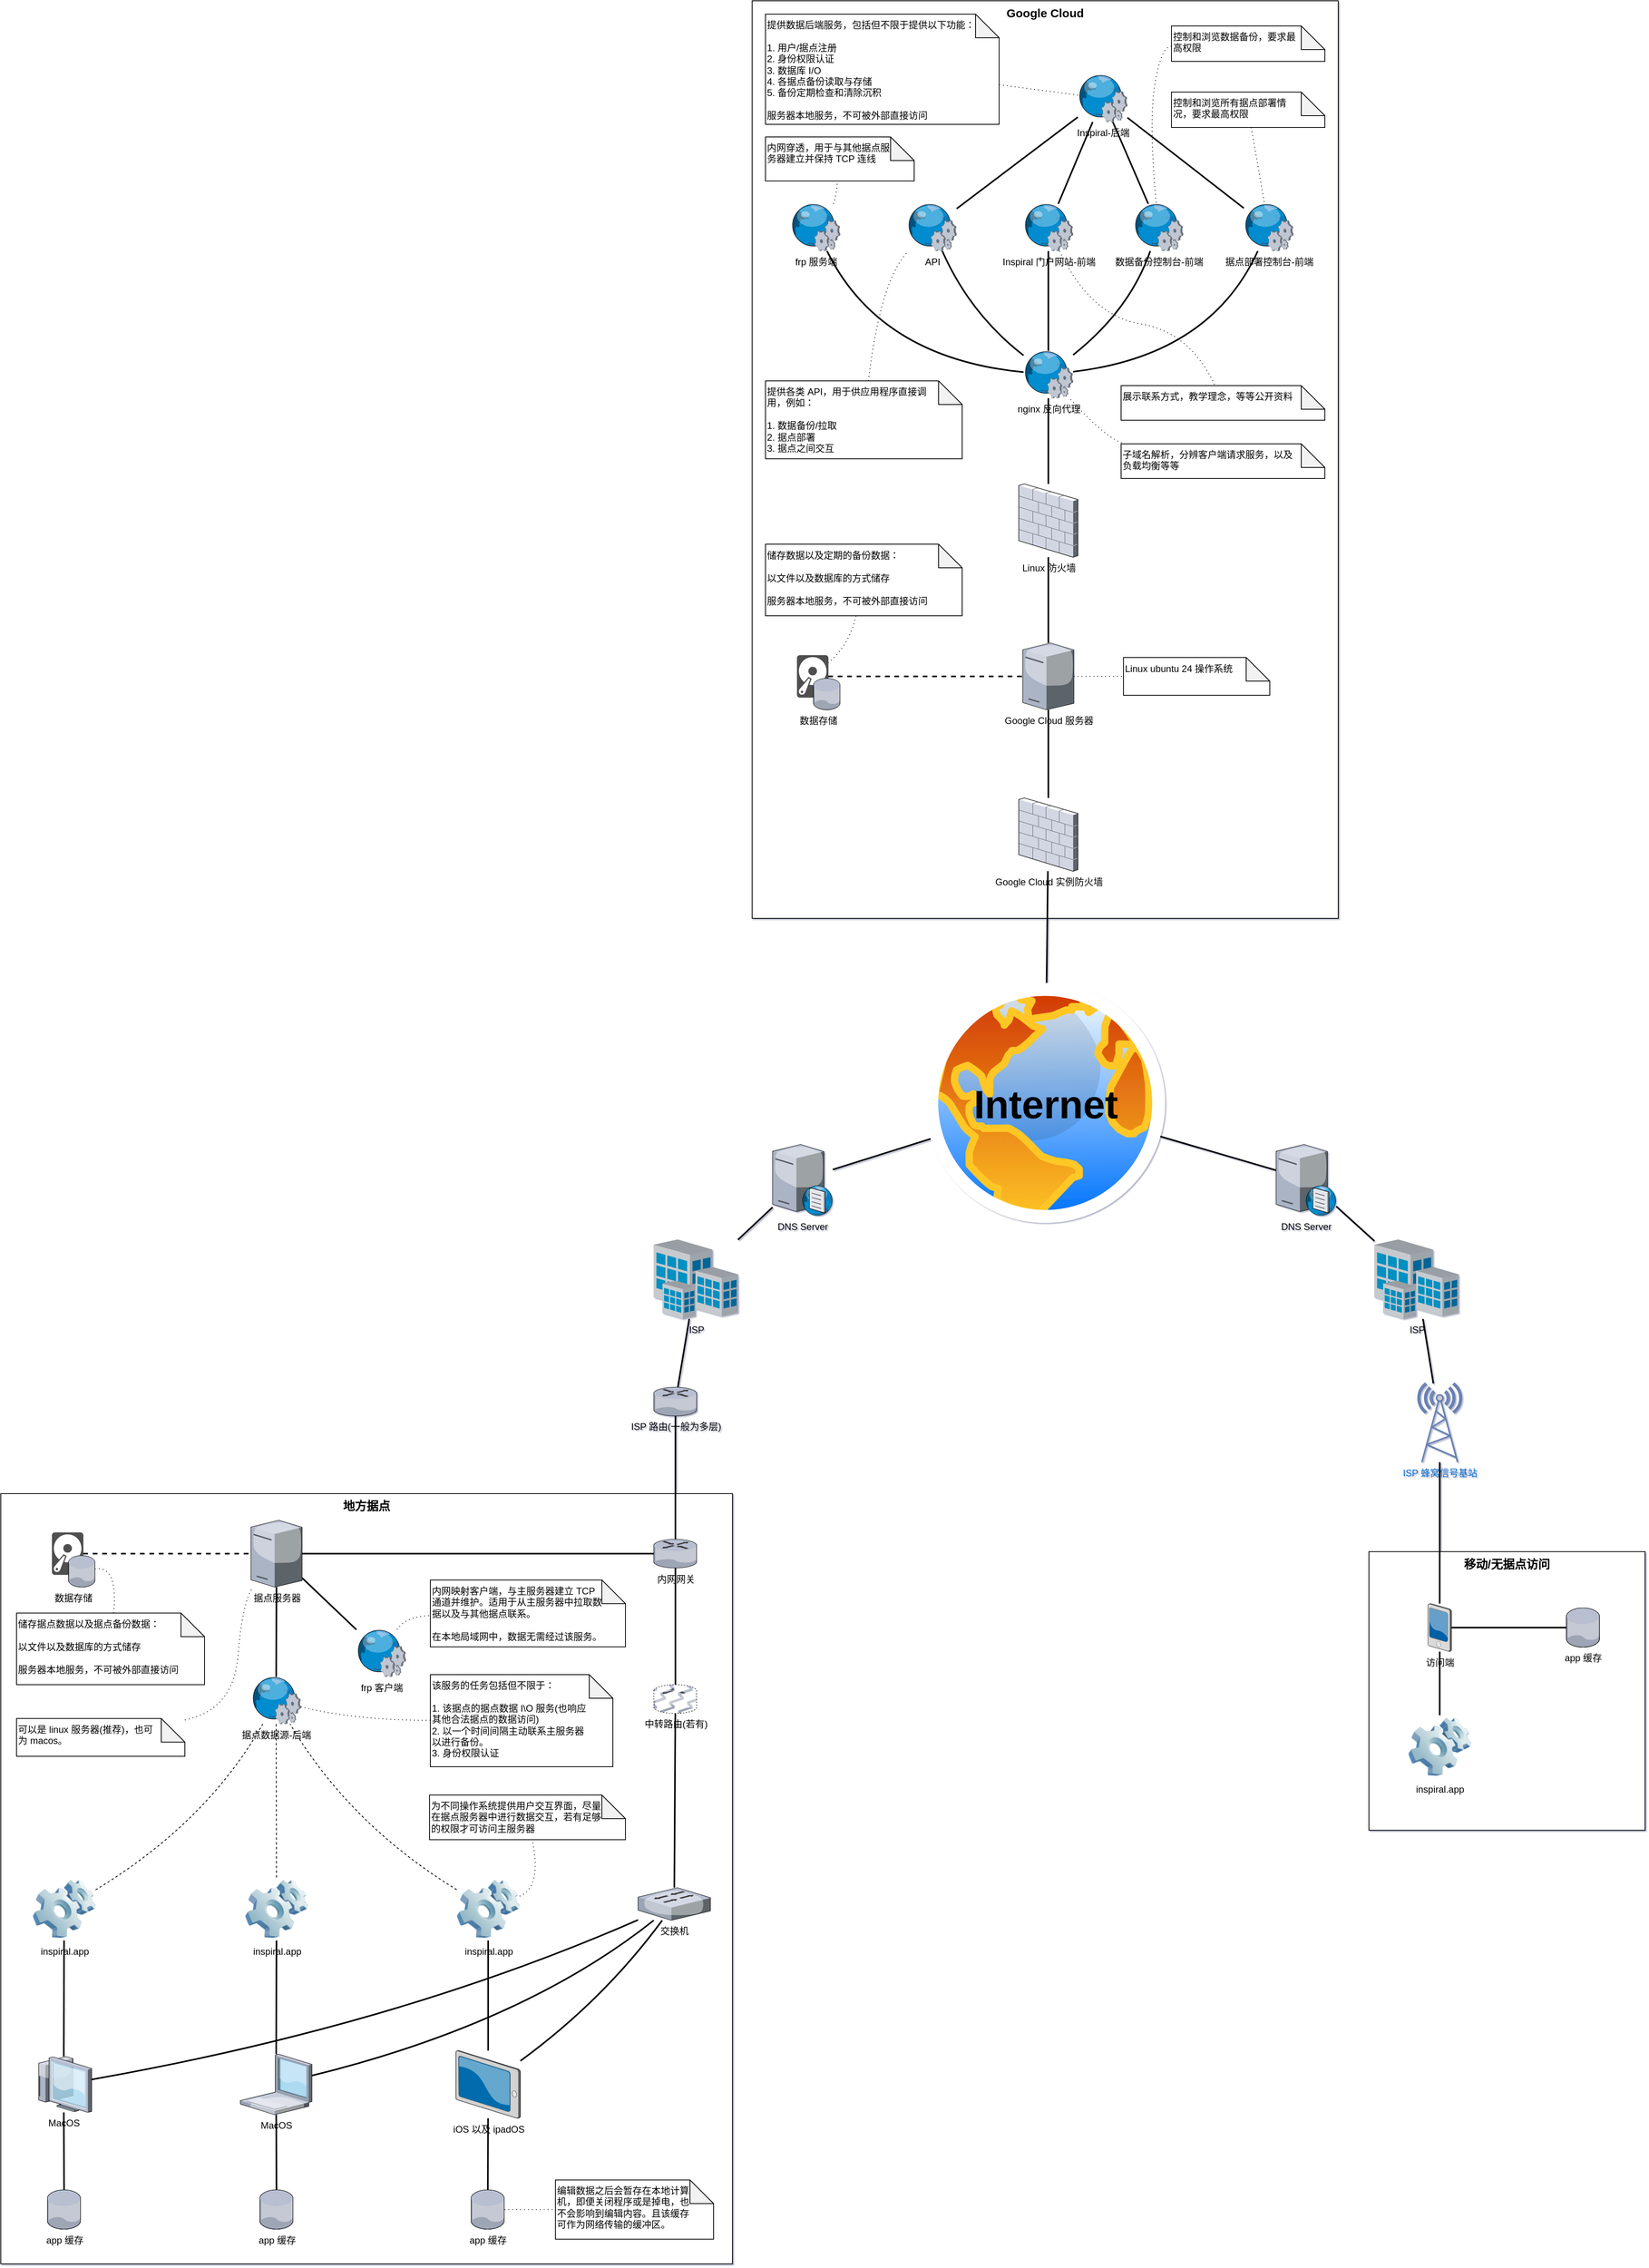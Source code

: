 <mxfile version="24.7.17" pages="2">
  <diagram name="1.网络部署" id="e3a06f82-3646-2815-327d-82caf3d4e204">
    <mxGraphModel dx="3625" dy="2571" grid="0" gridSize="10" guides="1" tooltips="1" connect="1" arrows="1" fold="1" page="0" pageScale="1.5" pageWidth="1169" pageHeight="826" background="none" math="0" shadow="1">
      <root>
        <mxCell id="0" style=";html=1;" />
        <mxCell id="1" style=";html=1;" parent="0" />
        <mxCell id="YANG9gdDP-eUS4gMNl3v-83" value="ISP 蜂窝信号基站" style="fontColor=#0066CC;verticalAlign=top;verticalLabelPosition=bottom;labelPosition=center;align=center;html=1;outlineConnect=0;fillColor=#CCCCCC;strokeColor=#6881B3;gradientColor=none;gradientDirection=north;strokeWidth=2;shape=mxgraph.networks.radio_tower;shadow=0;labelBackgroundColor=none;" parent="1" vertex="1">
          <mxGeometry x="1395.5" y="1123" width="55" height="100" as="geometry" />
        </mxCell>
        <mxCell id="YANG9gdDP-eUS4gMNl3v-88" value="ISP" style="verticalLabelPosition=bottom;sketch=0;aspect=fixed;html=1;verticalAlign=top;strokeColor=none;align=center;outlineConnect=0;shape=mxgraph.citrix.site;shadow=0;labelBackgroundColor=none;" parent="1" vertex="1">
          <mxGeometry x="1340" y="940" width="107" height="101" as="geometry" />
        </mxCell>
        <mxCell id="YANG9gdDP-eUS4gMNl3v-89" value="ISP" style="verticalLabelPosition=bottom;sketch=0;aspect=fixed;html=1;verticalAlign=top;strokeColor=none;align=center;outlineConnect=0;shape=mxgraph.citrix.site;shadow=0;labelBackgroundColor=none;" parent="1" vertex="1">
          <mxGeometry x="424" y="940" width="107" height="101" as="geometry" />
        </mxCell>
        <mxCell id="YANG9gdDP-eUS4gMNl3v-98" value="Internet" style="image;aspect=fixed;perimeter=ellipsePerimeter;html=1;align=center;shadow=0;dashed=0;spacingTop=3;image=img/lib/active_directory/internet_globe.svg;labelPosition=center;verticalLabelPosition=middle;verticalAlign=middle;fontSize=50;fontStyle=1;labelBackgroundColor=none;" parent="1" vertex="1">
          <mxGeometry x="769" y="614" width="305" height="305" as="geometry" />
        </mxCell>
        <mxCell id="YANG9gdDP-eUS4gMNl3v-100" value="ISP 路由(一般为多层)" style="verticalLabelPosition=bottom;sketch=0;aspect=fixed;html=1;verticalAlign=top;strokeColor=none;align=center;outlineConnect=0;shape=mxgraph.citrix.router;shadow=0;labelBackgroundColor=none;" parent="1" vertex="1">
          <mxGeometry x="424" y="1127.75" width="55" height="36.5" as="geometry" />
        </mxCell>
        <mxCell id="YANG9gdDP-eUS4gMNl3v-101" value="" style="endArrow=none;html=1;rounded=0;fontSize=12;startSize=8;endSize=8;curved=1;strokeWidth=2;strokeColor=default;movable=1;resizable=1;rotatable=1;deletable=1;editable=1;locked=0;connectable=1;shadow=0;labelBackgroundColor=none;" parent="1" source="YANG9gdDP-eUS4gMNl3v-89" target="YANG9gdDP-eUS4gMNl3v-100" edge="1">
          <mxGeometry width="50" height="50" relative="1" as="geometry">
            <mxPoint x="472" y="1715" as="sourcePoint" />
            <mxPoint x="472" y="1567" as="targetPoint" />
          </mxGeometry>
        </mxCell>
        <mxCell id="YANG9gdDP-eUS4gMNl3v-118" value="" style="endArrow=none;html=1;rounded=0;fontSize=12;startSize=8;endSize=8;curved=1;strokeWidth=2;strokeColor=default;movable=1;resizable=1;rotatable=1;deletable=1;editable=1;locked=0;connectable=1;shadow=0;labelBackgroundColor=none;" parent="1" source="YANG9gdDP-eUS4gMNl3v-88" target="YANG9gdDP-eUS4gMNl3v-83" edge="1">
          <mxGeometry width="50" height="50" relative="1" as="geometry">
            <mxPoint x="840" y="1220" as="sourcePoint" />
            <mxPoint x="756" y="1327" as="targetPoint" />
          </mxGeometry>
        </mxCell>
        <mxCell id="YANG9gdDP-eUS4gMNl3v-122" value="" style="group" parent="1" vertex="1" connectable="0">
          <mxGeometry x="1333" y="1336.75" width="351" height="354" as="geometry" />
        </mxCell>
        <mxCell id="YANG9gdDP-eUS4gMNl3v-82" value="移动/无据点访问" style="rounded=0;whiteSpace=wrap;html=1;movable=1;resizable=1;rotatable=1;deletable=1;editable=1;locked=0;connectable=1;fontStyle=1;verticalAlign=top;fontSize=15;" parent="YANG9gdDP-eUS4gMNl3v-122" vertex="1">
          <mxGeometry width="351" height="354" as="geometry" />
        </mxCell>
        <mxCell id="YANG9gdDP-eUS4gMNl3v-86" value="访问端" style="verticalLabelPosition=bottom;sketch=0;aspect=fixed;html=1;verticalAlign=top;strokeColor=none;align=center;outlineConnect=0;shape=mxgraph.citrix.pda;movable=1;resizable=1;rotatable=1;deletable=1;editable=1;locked=0;connectable=1;" parent="YANG9gdDP-eUS4gMNl3v-122" vertex="1">
          <mxGeometry x="75" y="66" width="30" height="61" as="geometry" />
        </mxCell>
        <mxCell id="YANG9gdDP-eUS4gMNl3v-90" value="inspiral.app" style="image;html=1;image=img/lib/clip_art/computers/Software_128x128.png;movable=1;resizable=1;rotatable=1;deletable=1;editable=1;locked=0;connectable=1;" parent="YANG9gdDP-eUS4gMNl3v-122" vertex="1">
          <mxGeometry x="50" y="208" width="80" height="80" as="geometry" />
        </mxCell>
        <mxCell id="YANG9gdDP-eUS4gMNl3v-112" value="app 缓存" style="verticalLabelPosition=bottom;sketch=0;aspect=fixed;html=1;verticalAlign=top;strokeColor=none;align=center;outlineConnect=0;shape=mxgraph.citrix.database;" parent="YANG9gdDP-eUS4gMNl3v-122" vertex="1">
          <mxGeometry x="251" y="71.5" width="42.5" height="50" as="geometry" />
        </mxCell>
        <mxCell id="YANG9gdDP-eUS4gMNl3v-120" value="" style="endArrow=none;html=1;rounded=0;fontSize=12;startSize=8;endSize=8;curved=1;strokeWidth=2;strokeColor=default;movable=1;resizable=1;rotatable=1;deletable=1;editable=1;locked=0;connectable=1;" parent="YANG9gdDP-eUS4gMNl3v-122" source="YANG9gdDP-eUS4gMNl3v-86" target="YANG9gdDP-eUS4gMNl3v-112" edge="1">
          <mxGeometry width="50" height="50" relative="1" as="geometry">
            <mxPoint x="71" y="-212" as="sourcePoint" />
            <mxPoint x="97" y="76" as="targetPoint" />
          </mxGeometry>
        </mxCell>
        <mxCell id="YANG9gdDP-eUS4gMNl3v-121" value="" style="endArrow=none;html=1;rounded=0;fontSize=12;startSize=8;endSize=8;curved=1;strokeWidth=2;strokeColor=default;movable=1;resizable=1;rotatable=1;deletable=1;editable=1;locked=0;connectable=1;" parent="YANG9gdDP-eUS4gMNl3v-122" source="YANG9gdDP-eUS4gMNl3v-90" target="YANG9gdDP-eUS4gMNl3v-86" edge="1">
          <mxGeometry width="50" height="50" relative="1" as="geometry">
            <mxPoint x="81" y="-202" as="sourcePoint" />
            <mxPoint x="107" y="86" as="targetPoint" />
          </mxGeometry>
        </mxCell>
        <mxCell id="YANG9gdDP-eUS4gMNl3v-119" value="" style="endArrow=none;html=1;rounded=0;fontSize=12;startSize=8;endSize=8;curved=1;strokeWidth=2;strokeColor=default;movable=1;resizable=1;rotatable=1;deletable=1;editable=1;locked=0;connectable=1;" parent="1" source="YANG9gdDP-eUS4gMNl3v-83" target="YANG9gdDP-eUS4gMNl3v-86" edge="1">
          <mxGeometry width="50" height="50" relative="1" as="geometry">
            <mxPoint x="850" y="1040.75" as="sourcePoint" />
            <mxPoint x="766" y="1147.75" as="targetPoint" />
          </mxGeometry>
        </mxCell>
        <mxCell id="YANG9gdDP-eUS4gMNl3v-163" value="DNS Server" style="verticalLabelPosition=bottom;sketch=0;aspect=fixed;html=1;verticalAlign=top;strokeColor=none;align=center;outlineConnect=0;shape=mxgraph.citrix.dns_server;shadow=0;labelBackgroundColor=none;" parent="1" vertex="1">
          <mxGeometry x="575" y="817" width="76.5" height="92.5" as="geometry" />
        </mxCell>
        <mxCell id="YANG9gdDP-eUS4gMNl3v-164" value="DNS Server" style="verticalLabelPosition=bottom;sketch=0;aspect=fixed;html=1;verticalAlign=top;strokeColor=none;align=center;outlineConnect=0;shape=mxgraph.citrix.dns_server;shadow=0;labelBackgroundColor=none;" parent="1" vertex="1">
          <mxGeometry x="1215" y="817" width="76.5" height="92.5" as="geometry" />
        </mxCell>
        <mxCell id="YANG9gdDP-eUS4gMNl3v-165" value="" style="endArrow=none;html=1;rounded=0;fontSize=12;startSize=8;endSize=8;curved=1;strokeWidth=2;strokeColor=default;movable=1;resizable=1;rotatable=1;deletable=1;editable=1;locked=0;connectable=1;shadow=0;labelBackgroundColor=none;" parent="1" source="YANG9gdDP-eUS4gMNl3v-163" target="YANG9gdDP-eUS4gMNl3v-89" edge="1">
          <mxGeometry width="50" height="50" relative="1" as="geometry">
            <mxPoint x="935" y="424" as="sourcePoint" />
            <mxPoint x="933" y="624" as="targetPoint" />
          </mxGeometry>
        </mxCell>
        <mxCell id="YANG9gdDP-eUS4gMNl3v-166" value="" style="endArrow=none;html=1;rounded=0;fontSize=12;startSize=8;endSize=8;curved=1;strokeWidth=2;strokeColor=default;movable=1;resizable=1;rotatable=1;deletable=1;editable=1;locked=0;connectable=1;shadow=0;labelBackgroundColor=none;" parent="1" source="YANG9gdDP-eUS4gMNl3v-163" target="YANG9gdDP-eUS4gMNl3v-98" edge="1">
          <mxGeometry width="50" height="50" relative="1" as="geometry">
            <mxPoint x="945" y="393.52" as="sourcePoint" />
            <mxPoint x="837" y="1053" as="targetPoint" />
          </mxGeometry>
        </mxCell>
        <mxCell id="YANG9gdDP-eUS4gMNl3v-167" value="" style="endArrow=none;html=1;rounded=0;fontSize=12;startSize=8;endSize=8;curved=1;strokeWidth=2;strokeColor=default;movable=1;resizable=1;rotatable=1;deletable=1;editable=1;locked=0;connectable=1;shadow=0;labelBackgroundColor=none;" parent="1" source="YANG9gdDP-eUS4gMNl3v-164" target="YANG9gdDP-eUS4gMNl3v-98" edge="1">
          <mxGeometry width="50" height="50" relative="1" as="geometry">
            <mxPoint x="955" y="444" as="sourcePoint" />
            <mxPoint x="1381" y="622" as="targetPoint" />
          </mxGeometry>
        </mxCell>
        <mxCell id="YANG9gdDP-eUS4gMNl3v-168" value="" style="endArrow=none;html=1;rounded=0;fontSize=12;startSize=8;endSize=8;curved=1;strokeWidth=2;strokeColor=default;movable=1;resizable=1;rotatable=1;deletable=1;editable=1;locked=0;connectable=1;shadow=0;labelBackgroundColor=none;" parent="1" source="YANG9gdDP-eUS4gMNl3v-88" target="YANG9gdDP-eUS4gMNl3v-164" edge="1">
          <mxGeometry width="50" height="50" relative="1" as="geometry">
            <mxPoint x="965" y="454" as="sourcePoint" />
            <mxPoint x="963" y="654" as="targetPoint" />
          </mxGeometry>
        </mxCell>
        <mxCell id="61dCLSOT5xrbN6Hh02VS-31" value="地方据点" style="rounded=0;whiteSpace=wrap;html=1;movable=1;resizable=1;rotatable=1;deletable=1;editable=1;locked=0;connectable=1;fontStyle=1;verticalAlign=top;fontSize=15;" parent="1" vertex="1">
          <mxGeometry x="-406" y="1263" width="930" height="978.75" as="geometry" />
        </mxCell>
        <mxCell id="61dCLSOT5xrbN6Hh02VS-33" value="内网网关" style="verticalLabelPosition=bottom;sketch=0;aspect=fixed;html=1;verticalAlign=top;strokeColor=none;align=center;outlineConnect=0;shape=mxgraph.citrix.router;movable=1;resizable=1;rotatable=1;deletable=1;editable=1;locked=0;connectable=1;" parent="1" vertex="1">
          <mxGeometry x="424" y="1321" width="55" height="36.5" as="geometry" />
        </mxCell>
        <mxCell id="61dCLSOT5xrbN6Hh02VS-34" value="frp 客户端" style="verticalLabelPosition=bottom;sketch=0;aspect=fixed;html=1;verticalAlign=top;strokeColor=none;align=center;outlineConnect=0;shape=mxgraph.citrix.web_service;movable=1;resizable=1;rotatable=1;deletable=1;editable=1;locked=0;connectable=1;" parent="1" vertex="1">
          <mxGeometry x="46" y="1435.75" width="63" height="60" as="geometry" />
        </mxCell>
        <mxCell id="61dCLSOT5xrbN6Hh02VS-43" value="MacOS" style="verticalLabelPosition=bottom;sketch=0;aspect=fixed;html=1;verticalAlign=top;strokeColor=none;align=center;outlineConnect=0;shape=mxgraph.citrix.thin_client;movable=1;resizable=1;rotatable=1;deletable=1;editable=1;locked=0;connectable=1;" parent="1" vertex="1">
          <mxGeometry x="-361.5" y="1978.25" width="71" height="71" as="geometry" />
        </mxCell>
        <mxCell id="61dCLSOT5xrbN6Hh02VS-44" value="MacOS" style="verticalLabelPosition=bottom;sketch=0;aspect=fixed;html=1;verticalAlign=top;strokeColor=none;align=center;outlineConnect=0;shape=mxgraph.citrix.laptop_1;movable=1;resizable=1;rotatable=1;deletable=1;editable=1;locked=0;connectable=1;" parent="1" vertex="1">
          <mxGeometry x="-101.5" y="1975.25" width="91" height="77" as="geometry" />
        </mxCell>
        <mxCell id="61dCLSOT5xrbN6Hh02VS-50" value="据点数据源-后端" style="verticalLabelPosition=bottom;sketch=0;aspect=fixed;html=1;verticalAlign=top;strokeColor=none;align=center;outlineConnect=0;shape=mxgraph.citrix.web_service;movable=1;resizable=1;rotatable=1;deletable=1;editable=1;locked=0;connectable=1;" parent="1" vertex="1">
          <mxGeometry x="-87.5" y="1495.75" width="63" height="60" as="geometry" />
        </mxCell>
        <mxCell id="61dCLSOT5xrbN6Hh02VS-56" value="inspiral.app" style="image;html=1;image=img/lib/clip_art/computers/Software_128x128.png;movable=1;resizable=1;rotatable=1;deletable=1;editable=1;locked=0;connectable=1;" parent="1" vertex="1">
          <mxGeometry x="-365.5" y="1750.75" width="80" height="80" as="geometry" />
        </mxCell>
        <mxCell id="61dCLSOT5xrbN6Hh02VS-59" value="inspiral.app" style="image;html=1;image=img/lib/clip_art/computers/Software_128x128.png;movable=1;resizable=1;rotatable=1;deletable=1;editable=1;locked=0;connectable=1;" parent="1" vertex="1">
          <mxGeometry x="-95.5" y="1750.75" width="80" height="80" as="geometry" />
        </mxCell>
        <mxCell id="61dCLSOT5xrbN6Hh02VS-60" value="inspiral.app" style="image;html=1;image=img/lib/clip_art/computers/Software_128x128.png;movable=1;resizable=1;rotatable=1;deletable=1;editable=1;locked=0;connectable=1;" parent="1" vertex="1">
          <mxGeometry x="173.5" y="1750.75" width="80" height="80" as="geometry" />
        </mxCell>
        <mxCell id="61dCLSOT5xrbN6Hh02VS-62" value="" style="endArrow=none;html=1;rounded=0;fontSize=12;startSize=8;endSize=8;curved=1;strokeWidth=2;strokeColor=default;movable=1;resizable=1;rotatable=1;deletable=1;editable=1;locked=0;connectable=1;" parent="1" source="61dCLSOT5xrbN6Hh02VS-32" target="61dCLSOT5xrbN6Hh02VS-33" edge="1">
          <mxGeometry width="50" height="50" relative="1" as="geometry">
            <mxPoint x="-46" y="1685.75" as="sourcePoint" />
            <mxPoint x="184" y="1455.75" as="targetPoint" />
          </mxGeometry>
        </mxCell>
        <mxCell id="61dCLSOT5xrbN6Hh02VS-64" value="" style="endArrow=none;html=1;rounded=0;fontSize=12;startSize=8;endSize=8;curved=1;strokeWidth=2;strokeColor=default;movable=1;resizable=1;rotatable=1;deletable=1;editable=1;locked=0;connectable=1;" parent="1" source="61dCLSOT5xrbN6Hh02VS-34" target="61dCLSOT5xrbN6Hh02VS-32" edge="1">
          <mxGeometry width="50" height="50" relative="1" as="geometry">
            <mxPoint x="-146" y="1685.75" as="sourcePoint" />
            <mxPoint x="-96" y="1635.75" as="targetPoint" />
          </mxGeometry>
        </mxCell>
        <mxCell id="61dCLSOT5xrbN6Hh02VS-65" value="" style="endArrow=none;html=1;rounded=0;fontSize=12;startSize=8;endSize=8;curved=1;strokeWidth=2;strokeColor=default;movable=1;resizable=1;rotatable=1;deletable=1;editable=1;locked=0;connectable=1;" parent="1" source="61dCLSOT5xrbN6Hh02VS-50" target="61dCLSOT5xrbN6Hh02VS-32" edge="1">
          <mxGeometry width="50" height="50" relative="1" as="geometry">
            <mxPoint x="-146" y="1685.75" as="sourcePoint" />
            <mxPoint x="-96" y="1635.75" as="targetPoint" />
          </mxGeometry>
        </mxCell>
        <mxCell id="61dCLSOT5xrbN6Hh02VS-66" value="" style="endArrow=none;html=1;rounded=0;fontSize=12;startSize=8;endSize=8;curved=1;strokeWidth=2;strokeColor=default;movable=1;resizable=1;rotatable=1;deletable=1;editable=1;locked=0;connectable=1;dashed=1;" parent="1" source="YANG9gdDP-eUS4gMNl3v-48" target="61dCLSOT5xrbN6Hh02VS-32" edge="1">
          <mxGeometry width="50" height="50" relative="1" as="geometry">
            <mxPoint x="-313" y="1339.714" as="sourcePoint" />
            <mxPoint x="-96" y="1635.75" as="targetPoint" />
          </mxGeometry>
        </mxCell>
        <mxCell id="61dCLSOT5xrbN6Hh02VS-32" value="据点服务器" style="verticalLabelPosition=bottom;sketch=0;aspect=fixed;html=1;verticalAlign=top;strokeColor=none;align=center;outlineConnect=0;shape=mxgraph.citrix.tower_server;movable=1;resizable=1;rotatable=1;deletable=1;editable=1;locked=0;connectable=1;" parent="1" vertex="1">
          <mxGeometry x="-88" y="1296.75" width="65" height="85" as="geometry" />
        </mxCell>
        <mxCell id="61dCLSOT5xrbN6Hh02VS-68" value="交换机" style="verticalLabelPosition=bottom;sketch=0;aspect=fixed;html=1;verticalAlign=top;strokeColor=none;align=center;outlineConnect=0;shape=mxgraph.citrix.switch;movable=1;resizable=1;rotatable=1;deletable=1;editable=1;locked=0;connectable=1;" parent="1" vertex="1">
          <mxGeometry x="404" y="1763.75" width="92" height="41.5" as="geometry" />
        </mxCell>
        <mxCell id="61dCLSOT5xrbN6Hh02VS-70" value="" style="endArrow=none;html=1;rounded=0;fontSize=12;startSize=8;endSize=8;curved=1;strokeWidth=2;strokeColor=default;movable=1;resizable=1;rotatable=1;deletable=1;editable=1;locked=0;connectable=1;" parent="1" source="61dCLSOT5xrbN6Hh02VS-44" target="61dCLSOT5xrbN6Hh02VS-68" edge="1">
          <mxGeometry width="50" height="50" relative="1" as="geometry">
            <mxPoint x="263" y="1868.75" as="sourcePoint" />
            <mxPoint x="436" y="1731.75" as="targetPoint" />
            <Array as="points">
              <mxPoint x="260" y="1935.75" />
            </Array>
          </mxGeometry>
        </mxCell>
        <mxCell id="61dCLSOT5xrbN6Hh02VS-71" value="" style="endArrow=none;html=1;rounded=0;fontSize=12;startSize=8;endSize=8;curved=1;strokeWidth=2;strokeColor=default;movable=1;resizable=1;rotatable=1;deletable=1;editable=1;locked=0;connectable=1;" parent="1" source="61dCLSOT5xrbN6Hh02VS-43" target="61dCLSOT5xrbN6Hh02VS-68" edge="1">
          <mxGeometry width="50" height="50" relative="1" as="geometry">
            <mxPoint x="273" y="1878.75" as="sourcePoint" />
            <mxPoint x="446" y="1741.75" as="targetPoint" />
            <Array as="points">
              <mxPoint x="98" y="1938.75" />
            </Array>
          </mxGeometry>
        </mxCell>
        <mxCell id="61dCLSOT5xrbN6Hh02VS-73" value="" style="endArrow=none;html=1;rounded=0;fontSize=12;startSize=8;endSize=8;curved=1;strokeWidth=2;strokeColor=default;movable=1;resizable=1;rotatable=1;deletable=1;editable=1;locked=0;connectable=1;" parent="1" source="61dCLSOT5xrbN6Hh02VS-44" target="61dCLSOT5xrbN6Hh02VS-59" edge="1">
          <mxGeometry width="50" height="50" relative="1" as="geometry">
            <mxPoint x="293" y="1898.75" as="sourcePoint" />
            <mxPoint x="466" y="1761.75" as="targetPoint" />
          </mxGeometry>
        </mxCell>
        <mxCell id="61dCLSOT5xrbN6Hh02VS-74" value="" style="endArrow=none;html=1;rounded=0;fontSize=12;startSize=8;endSize=8;curved=1;strokeWidth=2;strokeColor=default;movable=1;resizable=1;rotatable=1;deletable=1;editable=1;locked=0;connectable=1;" parent="1" source="61dCLSOT5xrbN6Hh02VS-43" target="61dCLSOT5xrbN6Hh02VS-56" edge="1">
          <mxGeometry width="50" height="50" relative="1" as="geometry">
            <mxPoint x="303" y="1908.75" as="sourcePoint" />
            <mxPoint x="476" y="1771.75" as="targetPoint" />
          </mxGeometry>
        </mxCell>
        <mxCell id="YANG9gdDP-eUS4gMNl3v-14" value="中转路由(若有)" style="verticalLabelPosition=bottom;sketch=0;aspect=fixed;html=1;verticalAlign=top;strokeColor=none;align=center;outlineConnect=0;shape=mxgraph.citrix.router;dashed=1;fillColor=default;fillStyle=zigzag-line;movable=1;resizable=1;rotatable=1;deletable=1;editable=1;locked=0;connectable=1;" parent="1" vertex="1">
          <mxGeometry x="424" y="1505.75" width="55" height="36.5" as="geometry" />
        </mxCell>
        <mxCell id="YANG9gdDP-eUS4gMNl3v-15" value="" style="endArrow=none;html=1;rounded=0;fontSize=12;startSize=8;endSize=8;curved=1;strokeWidth=2;strokeColor=default;movable=1;resizable=1;rotatable=1;deletable=1;editable=1;locked=0;connectable=1;" parent="1" source="YANG9gdDP-eUS4gMNl3v-14" target="61dCLSOT5xrbN6Hh02VS-33" edge="1">
          <mxGeometry width="50" height="50" relative="1" as="geometry">
            <mxPoint x="341" y="1555.75" as="sourcePoint" />
            <mxPoint x="234" y="1489.75" as="targetPoint" />
          </mxGeometry>
        </mxCell>
        <mxCell id="YANG9gdDP-eUS4gMNl3v-16" value="" style="endArrow=none;html=1;rounded=0;fontSize=12;startSize=8;endSize=8;curved=1;strokeWidth=2;strokeColor=default;movable=1;resizable=1;rotatable=1;deletable=1;editable=1;locked=0;connectable=1;" parent="1" source="YANG9gdDP-eUS4gMNl3v-14" target="61dCLSOT5xrbN6Hh02VS-68" edge="1">
          <mxGeometry width="50" height="50" relative="1" as="geometry">
            <mxPoint x="462" y="1515.75" as="sourcePoint" />
            <mxPoint x="462" y="1367.75" as="targetPoint" />
          </mxGeometry>
        </mxCell>
        <mxCell id="YANG9gdDP-eUS4gMNl3v-47" value="数据存储" style="group;labelPosition=center;verticalLabelPosition=bottom;align=center;verticalAlign=top;" parent="1" vertex="1" connectable="0">
          <mxGeometry x="-341" y="1312.25" width="55" height="69.5" as="geometry" />
        </mxCell>
        <mxCell id="YANG9gdDP-eUS4gMNl3v-48" value="" style="sketch=0;pointerEvents=1;shadow=0;dashed=0;html=1;strokeColor=none;fillColor=#505050;labelPosition=center;verticalLabelPosition=bottom;verticalAlign=top;outlineConnect=0;align=center;shape=mxgraph.office.devices.hard_disk;" parent="YANG9gdDP-eUS4gMNl3v-47" vertex="1">
          <mxGeometry width="40" height="54" as="geometry" />
        </mxCell>
        <mxCell id="YANG9gdDP-eUS4gMNl3v-49" value="" style="verticalLabelPosition=bottom;sketch=0;aspect=fixed;html=1;verticalAlign=top;strokeColor=none;align=center;outlineConnect=0;shape=mxgraph.citrix.database;" parent="YANG9gdDP-eUS4gMNl3v-47" vertex="1">
          <mxGeometry x="21" y="29.5" width="34" height="40" as="geometry" />
        </mxCell>
        <mxCell id="YANG9gdDP-eUS4gMNl3v-92" value="" style="endArrow=none;dashed=1;html=1;rounded=0;fontSize=12;startSize=8;endSize=8;curved=1;" parent="1" source="61dCLSOT5xrbN6Hh02VS-56" target="61dCLSOT5xrbN6Hh02VS-50" edge="1">
          <mxGeometry width="50" height="50" relative="1" as="geometry">
            <mxPoint x="-440" y="1661.75" as="sourcePoint" />
            <mxPoint x="-390" y="1611.75" as="targetPoint" />
            <Array as="points">
              <mxPoint x="-144" y="1680.75" />
            </Array>
          </mxGeometry>
        </mxCell>
        <mxCell id="YANG9gdDP-eUS4gMNl3v-93" value="" style="endArrow=none;dashed=1;html=1;rounded=0;fontSize=12;startSize=8;endSize=8;curved=1;" parent="1" source="61dCLSOT5xrbN6Hh02VS-59" target="61dCLSOT5xrbN6Hh02VS-50" edge="1">
          <mxGeometry width="50" height="50" relative="1" as="geometry">
            <mxPoint x="-275" y="1722.75" as="sourcePoint" />
            <mxPoint x="-77" y="1561.75" as="targetPoint" />
          </mxGeometry>
        </mxCell>
        <mxCell id="YANG9gdDP-eUS4gMNl3v-94" value="" style="endArrow=none;dashed=1;html=1;rounded=0;fontSize=12;startSize=8;endSize=8;curved=1;" parent="1" source="61dCLSOT5xrbN6Hh02VS-60" target="61dCLSOT5xrbN6Hh02VS-50" edge="1">
          <mxGeometry width="50" height="50" relative="1" as="geometry">
            <mxPoint x="-265" y="1732.75" as="sourcePoint" />
            <mxPoint x="-67" y="1571.75" as="targetPoint" />
            <Array as="points">
              <mxPoint x="37" y="1682.75" />
            </Array>
          </mxGeometry>
        </mxCell>
        <mxCell id="YANG9gdDP-eUS4gMNl3v-102" value="app 缓存" style="verticalLabelPosition=bottom;sketch=0;aspect=fixed;html=1;verticalAlign=top;strokeColor=none;align=center;outlineConnect=0;shape=mxgraph.citrix.database;" parent="1" vertex="1">
          <mxGeometry x="-346.75" y="2147.75" width="42.5" height="50" as="geometry" />
        </mxCell>
        <mxCell id="YANG9gdDP-eUS4gMNl3v-103" value="app 缓存" style="verticalLabelPosition=bottom;sketch=0;aspect=fixed;html=1;verticalAlign=top;strokeColor=none;align=center;outlineConnect=0;shape=mxgraph.citrix.database;" parent="1" vertex="1">
          <mxGeometry x="-76.75" y="2147.75" width="42.5" height="50" as="geometry" />
        </mxCell>
        <mxCell id="YANG9gdDP-eUS4gMNl3v-104" value="app 缓存" style="verticalLabelPosition=bottom;sketch=0;aspect=fixed;html=1;verticalAlign=top;strokeColor=none;align=center;outlineConnect=0;shape=mxgraph.citrix.database;" parent="1" vertex="1">
          <mxGeometry x="191.75" y="2147.75" width="42.5" height="50" as="geometry" />
        </mxCell>
        <mxCell id="YANG9gdDP-eUS4gMNl3v-105" value="" style="endArrow=none;html=1;rounded=0;fontSize=12;startSize=8;endSize=8;curved=1;strokeWidth=2;strokeColor=default;movable=1;resizable=1;rotatable=1;deletable=1;editable=1;locked=0;connectable=1;" parent="1" source="61dCLSOT5xrbN6Hh02VS-43" target="YANG9gdDP-eUS4gMNl3v-102" edge="1">
          <mxGeometry width="50" height="50" relative="1" as="geometry">
            <mxPoint x="-46" y="1985.75" as="sourcePoint" />
            <mxPoint x="-46" y="1840.75" as="targetPoint" />
          </mxGeometry>
        </mxCell>
        <mxCell id="YANG9gdDP-eUS4gMNl3v-106" value="" style="endArrow=none;html=1;rounded=0;fontSize=12;startSize=8;endSize=8;curved=1;strokeWidth=2;strokeColor=default;movable=1;resizable=1;rotatable=1;deletable=1;editable=1;locked=0;connectable=1;" parent="1" source="61dCLSOT5xrbN6Hh02VS-44" target="YANG9gdDP-eUS4gMNl3v-103" edge="1">
          <mxGeometry width="50" height="50" relative="1" as="geometry">
            <mxPoint x="-275" y="1800.75" as="sourcePoint" />
            <mxPoint x="-213" y="1800.75" as="targetPoint" />
          </mxGeometry>
        </mxCell>
        <mxCell id="61dCLSOT5xrbN6Hh02VS-45" value="iOS 以及 ipadOS" style="verticalLabelPosition=bottom;sketch=0;aspect=fixed;html=1;verticalAlign=top;strokeColor=none;align=center;outlineConnect=0;shape=mxgraph.citrix.tablet_2;movable=1;resizable=1;rotatable=1;deletable=1;editable=1;locked=0;connectable=1;" parent="1" vertex="1">
          <mxGeometry x="172.5" y="1970.75" width="82" height="86" as="geometry" />
        </mxCell>
        <mxCell id="YANG9gdDP-eUS4gMNl3v-109" value="" style="endArrow=none;html=1;rounded=0;fontSize=12;startSize=8;endSize=8;curved=1;strokeWidth=2;strokeColor=default;movable=1;resizable=1;rotatable=1;deletable=1;editable=1;locked=0;connectable=1;" parent="1" source="61dCLSOT5xrbN6Hh02VS-45" target="61dCLSOT5xrbN6Hh02VS-60" edge="1">
          <mxGeometry width="50" height="50" relative="1" as="geometry">
            <mxPoint x="-46" y="1985.75" as="sourcePoint" />
            <mxPoint x="-46" y="1840.75" as="targetPoint" />
          </mxGeometry>
        </mxCell>
        <mxCell id="YANG9gdDP-eUS4gMNl3v-110" value="" style="endArrow=none;html=1;rounded=0;fontSize=12;startSize=8;endSize=8;curved=1;strokeWidth=2;strokeColor=default;movable=1;resizable=1;rotatable=1;deletable=1;editable=1;locked=0;connectable=1;" parent="1" source="YANG9gdDP-eUS4gMNl3v-104" target="61dCLSOT5xrbN6Hh02VS-45" edge="1">
          <mxGeometry width="50" height="50" relative="1" as="geometry">
            <mxPoint x="-36" y="1995.75" as="sourcePoint" />
            <mxPoint x="-36" y="1850.75" as="targetPoint" />
          </mxGeometry>
        </mxCell>
        <mxCell id="YANG9gdDP-eUS4gMNl3v-111" value="" style="endArrow=none;html=1;rounded=0;fontSize=12;startSize=8;endSize=8;curved=1;strokeWidth=2;strokeColor=default;movable=1;resizable=1;rotatable=1;deletable=1;editable=1;locked=0;connectable=1;" parent="1" source="61dCLSOT5xrbN6Hh02VS-45" target="61dCLSOT5xrbN6Hh02VS-68" edge="1">
          <mxGeometry width="50" height="50" relative="1" as="geometry">
            <mxPoint x="-26" y="2005.75" as="sourcePoint" />
            <mxPoint x="-26" y="1860.75" as="targetPoint" />
            <Array as="points">
              <mxPoint x="360" y="1906.75" />
            </Array>
          </mxGeometry>
        </mxCell>
        <mxCell id="YANG9gdDP-eUS4gMNl3v-161" value="储存据点数据以及据点备份数据：&lt;div&gt;&lt;br&gt;&lt;/div&gt;&lt;div&gt;以文件以及数据库的方式储存&lt;/div&gt;&lt;div&gt;&lt;br&gt;&lt;/div&gt;&lt;div&gt;服务器本地服务，不可被外部直接访问&lt;/div&gt;" style="shape=note;whiteSpace=wrap;html=1;backgroundOutline=1;darkOpacity=0.05;align=left;verticalAlign=top;spacingRight=30;" parent="1" vertex="1">
          <mxGeometry x="-386" y="1414.75" width="239" height="91" as="geometry" />
        </mxCell>
        <mxCell id="YANG9gdDP-eUS4gMNl3v-169" value="" style="edgeStyle=none;orthogonalLoop=1;jettySize=auto;html=1;rounded=0;fontSize=12;startSize=8;endSize=8;curved=1;endArrow=none;endFill=0;dashed=1;dashPattern=1 4;" parent="1" source="YANG9gdDP-eUS4gMNl3v-161" target="YANG9gdDP-eUS4gMNl3v-49" edge="1">
          <mxGeometry width="120" relative="1" as="geometry">
            <mxPoint x="-298" y="1193.75" as="sourcePoint" />
            <mxPoint x="-269" y="1243.75" as="targetPoint" />
            <Array as="points">
              <mxPoint x="-257" y="1353.75" />
            </Array>
          </mxGeometry>
        </mxCell>
        <mxCell id="YANG9gdDP-eUS4gMNl3v-170" value="可以是 linux 服务器(推荐)，也可为 macos。" style="shape=note;whiteSpace=wrap;html=1;backgroundOutline=1;darkOpacity=0.05;align=left;verticalAlign=top;spacingRight=30;" parent="1" vertex="1">
          <mxGeometry x="-386" y="1548.75" width="214" height="48" as="geometry" />
        </mxCell>
        <mxCell id="YANG9gdDP-eUS4gMNl3v-173" value="" style="edgeStyle=none;orthogonalLoop=1;jettySize=auto;html=1;rounded=0;fontSize=12;startSize=8;endSize=8;curved=1;endArrow=none;endFill=0;dashed=1;dashPattern=1 4;" parent="1" source="YANG9gdDP-eUS4gMNl3v-170" target="61dCLSOT5xrbN6Hh02VS-32" edge="1">
          <mxGeometry width="120" relative="1" as="geometry">
            <mxPoint x="-266" y="1228.75" as="sourcePoint" />
            <mxPoint x="-291" y="1327.75" as="targetPoint" />
            <Array as="points">
              <mxPoint x="-110" y="1537.75" />
              <mxPoint x="-99" y="1400.75" />
            </Array>
          </mxGeometry>
        </mxCell>
        <mxCell id="YANG9gdDP-eUS4gMNl3v-174" value="内网映射客户端，与主服务器建立 TCP 通道并维护。适用于从主服务器中拉取数据以及与其他据点联系。&lt;div&gt;&lt;br&gt;&lt;/div&gt;&lt;div&gt;在本地局域网中，数据无需经过该服务。&lt;/div&gt;" style="shape=note;whiteSpace=wrap;html=1;backgroundOutline=1;darkOpacity=0.05;align=left;verticalAlign=top;spacingRight=30;" parent="1" vertex="1">
          <mxGeometry x="140" y="1372.75" width="248" height="85" as="geometry" />
        </mxCell>
        <mxCell id="YANG9gdDP-eUS4gMNl3v-175" value="" style="edgeStyle=none;orthogonalLoop=1;jettySize=auto;html=1;rounded=0;fontSize=12;startSize=8;endSize=8;curved=1;endArrow=none;endFill=0;dashed=1;dashPattern=1 4;" parent="1" source="61dCLSOT5xrbN6Hh02VS-34" target="YANG9gdDP-eUS4gMNl3v-174" edge="1">
          <mxGeometry width="120" relative="1" as="geometry">
            <mxPoint x="-221" y="1444.75" as="sourcePoint" />
            <mxPoint x="-78" y="1357.75" as="targetPoint" />
            <Array as="points">
              <mxPoint x="109" y="1418.75" />
            </Array>
          </mxGeometry>
        </mxCell>
        <mxCell id="YANG9gdDP-eUS4gMNl3v-176" value="&lt;div&gt;该服务的任务包括但不限于：&lt;/div&gt;&lt;div&gt;&lt;br&gt;&lt;/div&gt;1. 该据点的据点数据 I\O 服务(也响应其他合法据点的数据访问)&lt;div&gt;2. 以一个时间间隔主动联系主服务器以进行备份。&lt;/div&gt;&lt;div&gt;3. 身份权限认证&lt;/div&gt;" style="shape=note;whiteSpace=wrap;html=1;backgroundOutline=1;darkOpacity=0.05;align=left;verticalAlign=top;spacingRight=30;" parent="1" vertex="1">
          <mxGeometry x="140" y="1493" width="232" height="117" as="geometry" />
        </mxCell>
        <mxCell id="YANG9gdDP-eUS4gMNl3v-178" value="为不同操作系统提供用户交互界面，尽量在据点服务器中进行数据交互，若有足够的权限才可访问主服务器" style="shape=note;whiteSpace=wrap;html=1;backgroundOutline=1;darkOpacity=0.05;align=left;verticalAlign=top;spacingRight=30;" parent="1" vertex="1">
          <mxGeometry x="139" y="1646" width="249" height="56.75" as="geometry" />
        </mxCell>
        <mxCell id="YANG9gdDP-eUS4gMNl3v-179" value="" style="edgeStyle=none;orthogonalLoop=1;jettySize=auto;html=1;rounded=0;fontSize=12;startSize=8;endSize=8;curved=1;endArrow=none;endFill=0;dashed=1;dashPattern=1 4;" parent="1" source="61dCLSOT5xrbN6Hh02VS-50" target="YANG9gdDP-eUS4gMNl3v-176" edge="1">
          <mxGeometry width="120" relative="1" as="geometry">
            <mxPoint x="108" y="1445.75" as="sourcePoint" />
            <mxPoint x="150" y="1427.75" as="targetPoint" />
            <Array as="points">
              <mxPoint x="42" y="1550.75" />
            </Array>
          </mxGeometry>
        </mxCell>
        <mxCell id="YANG9gdDP-eUS4gMNl3v-180" value="" style="edgeStyle=none;orthogonalLoop=1;jettySize=auto;html=1;rounded=0;fontSize=12;startSize=8;endSize=8;curved=1;endArrow=none;endFill=0;dashed=1;dashPattern=1 4;" parent="1" source="61dCLSOT5xrbN6Hh02VS-60" target="YANG9gdDP-eUS4gMNl3v-178" edge="1">
          <mxGeometry width="120" relative="1" as="geometry">
            <mxPoint x="-14" y="1543.75" as="sourcePoint" />
            <mxPoint x="150" y="1557.75" as="targetPoint" />
            <Array as="points">
              <mxPoint x="282" y="1763" />
            </Array>
          </mxGeometry>
        </mxCell>
        <mxCell id="YANG9gdDP-eUS4gMNl3v-181" value="编辑数据之后会暂存在本地计算机，即便关闭程序或是掉电，也不会影响到编辑内容。且该缓存可作为网络传输的缓冲区。" style="shape=note;whiteSpace=wrap;html=1;backgroundOutline=1;darkOpacity=0.05;align=left;verticalAlign=top;spacingRight=30;" parent="1" vertex="1">
          <mxGeometry x="299" y="2135.12" width="201" height="75.25" as="geometry" />
        </mxCell>
        <mxCell id="YANG9gdDP-eUS4gMNl3v-182" value="" style="edgeStyle=none;orthogonalLoop=1;jettySize=auto;html=1;rounded=0;fontSize=12;startSize=8;endSize=8;curved=1;endArrow=none;endFill=0;dashed=1;dashPattern=1 4;" parent="1" source="YANG9gdDP-eUS4gMNl3v-104" target="YANG9gdDP-eUS4gMNl3v-181" edge="1">
          <mxGeometry width="120" relative="1" as="geometry">
            <mxPoint x="264" y="1764.75" as="sourcePoint" />
            <mxPoint x="298" y="1700.75" as="targetPoint" />
            <Array as="points" />
          </mxGeometry>
        </mxCell>
        <mxCell id="YANG9gdDP-eUS4gMNl3v-99" value="" style="endArrow=none;html=1;rounded=0;fontSize=12;startSize=8;endSize=8;curved=1;strokeWidth=2;strokeColor=default;movable=1;resizable=1;rotatable=1;deletable=1;editable=1;locked=0;connectable=1;" parent="1" source="YANG9gdDP-eUS4gMNl3v-100" target="61dCLSOT5xrbN6Hh02VS-33" edge="1">
          <mxGeometry width="50" height="50" relative="1" as="geometry">
            <mxPoint x="815" y="1428.75" as="sourcePoint" />
            <mxPoint x="815" y="1280.75" as="targetPoint" />
          </mxGeometry>
        </mxCell>
        <mxCell id="61dCLSOT5xrbN6Hh02VS-29" value="Google Cloud" style="rounded=0;whiteSpace=wrap;html=1;movable=1;resizable=1;rotatable=1;deletable=1;editable=1;locked=0;connectable=1;labelPosition=center;verticalLabelPosition=middle;align=center;verticalAlign=top;fontSize=15;fontStyle=1" parent="1" vertex="1">
          <mxGeometry x="549" y="-634" width="745" height="1166" as="geometry" />
        </mxCell>
        <mxCell id="YANG9gdDP-eUS4gMNl3v-132" value="提供数据后端服务，包括但不限于提供以下功能：&lt;div&gt;&lt;br&gt;&lt;/div&gt;&lt;div&gt;1. 用户/据点注册&lt;/div&gt;&lt;div&gt;2. 身份权限认证&lt;/div&gt;&lt;div&gt;3. 数据库 I/O&lt;/div&gt;&lt;div&gt;4. 各据点备份读取与存储&lt;/div&gt;&lt;div&gt;5.&amp;nbsp;&lt;span style=&quot;background-color: initial;&quot;&gt;备份定期检查和清除沉积&lt;/span&gt;&lt;/div&gt;&lt;div&gt;&lt;br&gt;&lt;/div&gt;&lt;div&gt;服务器本地服务，不可被外部直接访问&lt;/div&gt;" style="shape=note;whiteSpace=wrap;html=1;backgroundOutline=1;darkOpacity=0.05;align=left;verticalAlign=top;spacingRight=30;" parent="1" vertex="1">
          <mxGeometry x="566" y="-617" width="297" height="140" as="geometry" />
        </mxCell>
        <mxCell id="61dCLSOT5xrbN6Hh02VS-30" value="&lt;div&gt;Google Cloud 服务器&lt;/div&gt;" style="verticalLabelPosition=bottom;sketch=0;aspect=fixed;html=1;verticalAlign=top;strokeColor=none;align=center;outlineConnect=0;shape=mxgraph.citrix.tower_server;" parent="1" vertex="1">
          <mxGeometry x="893" y="182" width="65" height="85" as="geometry" />
        </mxCell>
        <mxCell id="YANG9gdDP-eUS4gMNl3v-24" value="Linux 防火墙" style="verticalLabelPosition=bottom;sketch=0;aspect=fixed;html=1;verticalAlign=top;strokeColor=none;align=center;outlineConnect=0;shape=mxgraph.citrix.firewall;" parent="1" vertex="1">
          <mxGeometry x="888" y="-20" width="75" height="93" as="geometry" />
        </mxCell>
        <mxCell id="YANG9gdDP-eUS4gMNl3v-25" value="frp 服务端" style="verticalLabelPosition=bottom;sketch=0;aspect=fixed;html=1;verticalAlign=top;strokeColor=none;align=center;outlineConnect=0;shape=mxgraph.citrix.web_service;" parent="1" vertex="1">
          <mxGeometry x="598" y="-376" width="63" height="60" as="geometry" />
        </mxCell>
        <mxCell id="YANG9gdDP-eUS4gMNl3v-26" value="nginx 反向代理" style="verticalLabelPosition=bottom;sketch=0;aspect=fixed;html=1;verticalAlign=top;strokeColor=none;align=center;outlineConnect=0;shape=mxgraph.citrix.web_service;" parent="1" vertex="1">
          <mxGeometry x="894" y="-189" width="63" height="60" as="geometry" />
        </mxCell>
        <mxCell id="YANG9gdDP-eUS4gMNl3v-30" value="数据备份控制台-前端" style="verticalLabelPosition=bottom;sketch=0;aspect=fixed;html=1;verticalAlign=top;strokeColor=none;align=center;outlineConnect=0;shape=mxgraph.citrix.web_service;" parent="1" vertex="1">
          <mxGeometry x="1034" y="-376" width="63" height="60" as="geometry" />
        </mxCell>
        <mxCell id="YANG9gdDP-eUS4gMNl3v-35" value="Inspiral 门户网站-前端" style="verticalLabelPosition=bottom;sketch=0;aspect=fixed;html=1;verticalAlign=top;strokeColor=none;align=center;outlineConnect=0;shape=mxgraph.citrix.web_service;" parent="1" vertex="1">
          <mxGeometry x="894" y="-376" width="63" height="60" as="geometry" />
        </mxCell>
        <mxCell id="YANG9gdDP-eUS4gMNl3v-36" value="Google Cloud 实例防火墙" style="verticalLabelPosition=bottom;sketch=0;aspect=fixed;html=1;verticalAlign=top;strokeColor=none;align=center;outlineConnect=0;shape=mxgraph.citrix.firewall;" parent="1" vertex="1">
          <mxGeometry x="888" y="379" width="75" height="93" as="geometry" />
        </mxCell>
        <mxCell id="YANG9gdDP-eUS4gMNl3v-37" value="据点部署控制台-前端" style="verticalLabelPosition=bottom;sketch=0;aspect=fixed;html=1;verticalAlign=top;strokeColor=none;align=center;outlineConnect=0;shape=mxgraph.citrix.web_service;" parent="1" vertex="1">
          <mxGeometry x="1174" y="-376" width="63" height="60" as="geometry" />
        </mxCell>
        <mxCell id="YANG9gdDP-eUS4gMNl3v-38" value="Inspiral-后端" style="verticalLabelPosition=bottom;sketch=0;aspect=fixed;html=1;verticalAlign=top;strokeColor=none;align=center;outlineConnect=0;shape=mxgraph.citrix.web_service;" parent="1" vertex="1">
          <mxGeometry x="963" y="-540" width="63" height="60" as="geometry" />
        </mxCell>
        <mxCell id="YANG9gdDP-eUS4gMNl3v-42" value="" style="endArrow=none;html=1;rounded=0;fontSize=12;startSize=8;endSize=8;curved=1;strokeWidth=2;strokeColor=default;movable=1;resizable=1;rotatable=1;deletable=1;editable=1;locked=0;connectable=1;" parent="1" source="YANG9gdDP-eUS4gMNl3v-38" target="YANG9gdDP-eUS4gMNl3v-35" edge="1">
          <mxGeometry width="50" height="50" relative="1" as="geometry">
            <mxPoint x="694" y="-466" as="sourcePoint" />
            <mxPoint x="694" y="-293" as="targetPoint" />
          </mxGeometry>
        </mxCell>
        <mxCell id="YANG9gdDP-eUS4gMNl3v-45" value="" style="endArrow=none;html=1;rounded=0;fontSize=12;startSize=8;endSize=8;curved=1;strokeWidth=2;strokeColor=default;movable=1;resizable=1;rotatable=1;deletable=1;editable=1;locked=0;connectable=1;dashed=1;" parent="1" source="YANG9gdDP-eUS4gMNl3v-28" target="61dCLSOT5xrbN6Hh02VS-30" edge="1">
          <mxGeometry width="50" height="50" relative="1" as="geometry">
            <mxPoint x="941" y="-168" as="sourcePoint" />
            <mxPoint x="912" y="-371" as="targetPoint" />
          </mxGeometry>
        </mxCell>
        <mxCell id="YANG9gdDP-eUS4gMNl3v-46" value="数据存储" style="group;labelPosition=center;verticalLabelPosition=bottom;align=center;verticalAlign=top;" parent="1" vertex="1" connectable="0">
          <mxGeometry x="606" y="197.5" width="55" height="69.5" as="geometry" />
        </mxCell>
        <mxCell id="YANG9gdDP-eUS4gMNl3v-28" value="" style="sketch=0;pointerEvents=1;shadow=0;dashed=0;html=1;strokeColor=none;fillColor=#505050;labelPosition=center;verticalLabelPosition=bottom;verticalAlign=top;outlineConnect=0;align=center;shape=mxgraph.office.devices.hard_disk;" parent="YANG9gdDP-eUS4gMNl3v-46" vertex="1">
          <mxGeometry width="40" height="54" as="geometry" />
        </mxCell>
        <mxCell id="YANG9gdDP-eUS4gMNl3v-29" value="" style="verticalLabelPosition=bottom;sketch=0;aspect=fixed;html=1;verticalAlign=top;strokeColor=none;align=center;outlineConnect=0;shape=mxgraph.citrix.database;" parent="YANG9gdDP-eUS4gMNl3v-46" vertex="1">
          <mxGeometry x="21" y="29.5" width="34" height="40" as="geometry" />
        </mxCell>
        <mxCell id="YANG9gdDP-eUS4gMNl3v-61" value="" style="endArrow=none;html=1;rounded=0;fontSize=12;startSize=8;endSize=8;curved=1;strokeWidth=2;strokeColor=default;movable=1;resizable=1;rotatable=1;deletable=1;editable=1;locked=0;connectable=1;" parent="1" source="YANG9gdDP-eUS4gMNl3v-38" target="YANG9gdDP-eUS4gMNl3v-30" edge="1">
          <mxGeometry width="50" height="50" relative="1" as="geometry">
            <mxPoint x="901" y="-460" as="sourcePoint" />
            <mxPoint x="901" y="-366" as="targetPoint" />
          </mxGeometry>
        </mxCell>
        <mxCell id="YANG9gdDP-eUS4gMNl3v-62" value="" style="endArrow=none;html=1;rounded=0;fontSize=12;startSize=8;endSize=8;curved=1;strokeWidth=2;strokeColor=default;movable=1;resizable=1;rotatable=1;deletable=1;editable=1;locked=0;connectable=1;" parent="1" source="YANG9gdDP-eUS4gMNl3v-38" target="YANG9gdDP-eUS4gMNl3v-37" edge="1">
          <mxGeometry width="50" height="50" relative="1" as="geometry">
            <mxPoint x="785" y="-494" as="sourcePoint" />
            <mxPoint x="982" y="-356" as="targetPoint" />
          </mxGeometry>
        </mxCell>
        <mxCell id="YANG9gdDP-eUS4gMNl3v-63" value="" style="endArrow=none;html=1;rounded=0;fontSize=12;startSize=8;endSize=8;curved=1;strokeWidth=2;strokeColor=default;movable=1;resizable=1;rotatable=1;deletable=1;editable=1;locked=0;connectable=1;" parent="1" source="YANG9gdDP-eUS4gMNl3v-26" target="YANG9gdDP-eUS4gMNl3v-37" edge="1">
          <mxGeometry width="50" height="50" relative="1" as="geometry">
            <mxPoint x="833" y="-436" as="sourcePoint" />
            <mxPoint x="833" y="-342" as="targetPoint" />
            <Array as="points">
              <mxPoint x="1131" y="-183" />
            </Array>
          </mxGeometry>
        </mxCell>
        <mxCell id="YANG9gdDP-eUS4gMNl3v-64" value="" style="endArrow=none;html=1;rounded=0;fontSize=12;startSize=8;endSize=8;curved=1;strokeWidth=2;strokeColor=default;movable=1;resizable=1;rotatable=1;deletable=1;editable=1;locked=0;connectable=1;" parent="1" source="YANG9gdDP-eUS4gMNl3v-30" target="YANG9gdDP-eUS4gMNl3v-26" edge="1">
          <mxGeometry width="50" height="50" relative="1" as="geometry">
            <mxPoint x="843" y="-426" as="sourcePoint" />
            <mxPoint x="843" y="-332" as="targetPoint" />
            <Array as="points">
              <mxPoint x="1029" y="-241" />
            </Array>
          </mxGeometry>
        </mxCell>
        <mxCell id="YANG9gdDP-eUS4gMNl3v-65" value="" style="endArrow=none;html=1;rounded=0;fontSize=12;startSize=8;endSize=8;curved=1;strokeWidth=2;strokeColor=default;movable=1;resizable=1;rotatable=1;deletable=1;editable=1;locked=0;connectable=1;" parent="1" source="YANG9gdDP-eUS4gMNl3v-35" target="YANG9gdDP-eUS4gMNl3v-26" edge="1">
          <mxGeometry width="50" height="50" relative="1" as="geometry">
            <mxPoint x="853" y="-416" as="sourcePoint" />
            <mxPoint x="853" y="-322" as="targetPoint" />
            <Array as="points" />
          </mxGeometry>
        </mxCell>
        <mxCell id="YANG9gdDP-eUS4gMNl3v-73" value="" style="endArrow=none;html=1;rounded=0;fontSize=12;startSize=8;endSize=8;curved=1;strokeWidth=2;strokeColor=default;movable=1;resizable=1;rotatable=1;deletable=1;editable=1;locked=0;connectable=1;" parent="1" source="YANG9gdDP-eUS4gMNl3v-25" target="YANG9gdDP-eUS4gMNl3v-26" edge="1">
          <mxGeometry width="50" height="50" relative="1" as="geometry">
            <mxPoint x="795" y="-456" as="sourcePoint" />
            <mxPoint x="795" y="-362" as="targetPoint" />
            <Array as="points">
              <mxPoint x="711" y="-180" />
            </Array>
          </mxGeometry>
        </mxCell>
        <mxCell id="YANG9gdDP-eUS4gMNl3v-79" value="" style="endArrow=none;html=1;rounded=0;fontSize=12;startSize=8;endSize=8;curved=1;strokeWidth=2;strokeColor=default;movable=1;resizable=1;rotatable=1;deletable=1;editable=1;locked=0;connectable=1;" parent="1" source="YANG9gdDP-eUS4gMNl3v-36" target="61dCLSOT5xrbN6Hh02VS-30" edge="1">
          <mxGeometry width="50" height="50" relative="1" as="geometry">
            <mxPoint x="656" y="232" as="sourcePoint" />
            <mxPoint x="903" y="234" as="targetPoint" />
          </mxGeometry>
        </mxCell>
        <mxCell id="YANG9gdDP-eUS4gMNl3v-80" value="" style="endArrow=none;html=1;rounded=0;fontSize=12;startSize=8;endSize=8;curved=1;strokeWidth=2;strokeColor=default;movable=1;resizable=1;rotatable=1;deletable=1;editable=1;locked=0;connectable=1;" parent="1" source="61dCLSOT5xrbN6Hh02VS-30" target="YANG9gdDP-eUS4gMNl3v-24" edge="1">
          <mxGeometry width="50" height="50" relative="1" as="geometry">
            <mxPoint x="666" y="242" as="sourcePoint" />
            <mxPoint x="913" y="244" as="targetPoint" />
          </mxGeometry>
        </mxCell>
        <mxCell id="YANG9gdDP-eUS4gMNl3v-81" value="" style="endArrow=none;html=1;rounded=0;fontSize=12;startSize=8;endSize=8;curved=1;strokeWidth=2;strokeColor=default;movable=1;resizable=1;rotatable=1;deletable=1;editable=1;locked=0;connectable=1;" parent="1" source="YANG9gdDP-eUS4gMNl3v-24" target="YANG9gdDP-eUS4gMNl3v-26" edge="1">
          <mxGeometry width="50" height="50" relative="1" as="geometry">
            <mxPoint x="676" y="252" as="sourcePoint" />
            <mxPoint x="923" y="254" as="targetPoint" />
          </mxGeometry>
        </mxCell>
        <mxCell id="YANG9gdDP-eUS4gMNl3v-137" value="" style="edgeStyle=none;orthogonalLoop=1;jettySize=auto;html=1;rounded=0;fontSize=12;startSize=8;endSize=8;curved=1;endArrow=none;endFill=0;dashed=1;dashPattern=1 4;" parent="1" source="YANG9gdDP-eUS4gMNl3v-25" target="YANG9gdDP-eUS4gMNl3v-141" edge="1">
          <mxGeometry width="120" relative="1" as="geometry">
            <mxPoint x="1378.143" y="-618" as="sourcePoint" />
            <mxPoint x="1498.143" y="-618" as="targetPoint" />
            <Array as="points">
              <mxPoint x="655" y="-380" />
            </Array>
          </mxGeometry>
        </mxCell>
        <mxCell id="YANG9gdDP-eUS4gMNl3v-138" value="展示联系方式，教学理念，等等公开资料" style="shape=note;whiteSpace=wrap;html=1;backgroundOutline=1;darkOpacity=0.05;align=left;verticalAlign=top;spacingRight=30;" parent="1" vertex="1">
          <mxGeometry x="1018" y="-145" width="259" height="44" as="geometry" />
        </mxCell>
        <mxCell id="YANG9gdDP-eUS4gMNl3v-140" value="" style="edgeStyle=none;orthogonalLoop=1;jettySize=auto;html=1;rounded=0;fontSize=12;startSize=8;endSize=8;curved=1;endArrow=none;endFill=0;dashed=1;dashPattern=1 4;" parent="1" source="YANG9gdDP-eUS4gMNl3v-35" target="YANG9gdDP-eUS4gMNl3v-138" edge="1">
          <mxGeometry width="120" relative="1" as="geometry">
            <mxPoint x="371" y="-383" as="sourcePoint" />
            <mxPoint x="643" y="-383" as="targetPoint" />
            <Array as="points">
              <mxPoint x="979" y="-234" />
              <mxPoint x="1106" y="-213" />
            </Array>
          </mxGeometry>
        </mxCell>
        <mxCell id="YANG9gdDP-eUS4gMNl3v-141" value="内网穿透，用于与其他据点服务器建立并保持 TCP 连线" style="shape=note;whiteSpace=wrap;html=1;backgroundOutline=1;darkOpacity=0.05;align=left;verticalAlign=top;spacingRight=30;" parent="1" vertex="1">
          <mxGeometry x="566" y="-461" width="189" height="56" as="geometry" />
        </mxCell>
        <mxCell id="YANG9gdDP-eUS4gMNl3v-142" value="API" style="verticalLabelPosition=bottom;sketch=0;aspect=fixed;html=1;verticalAlign=top;strokeColor=none;align=center;outlineConnect=0;shape=mxgraph.citrix.web_service;" parent="1" vertex="1">
          <mxGeometry x="746" y="-376" width="63" height="60" as="geometry" />
        </mxCell>
        <mxCell id="YANG9gdDP-eUS4gMNl3v-143" value="" style="endArrow=none;html=1;rounded=0;fontSize=12;startSize=8;endSize=8;curved=1;strokeWidth=2;strokeColor=default;movable=1;resizable=1;rotatable=1;deletable=1;editable=1;locked=0;connectable=1;" parent="1" source="YANG9gdDP-eUS4gMNl3v-38" target="YANG9gdDP-eUS4gMNl3v-142" edge="1">
          <mxGeometry width="50" height="50" relative="1" as="geometry">
            <mxPoint x="992" y="-470" as="sourcePoint" />
            <mxPoint x="948" y="-366" as="targetPoint" />
          </mxGeometry>
        </mxCell>
        <mxCell id="YANG9gdDP-eUS4gMNl3v-144" value="" style="endArrow=none;html=1;rounded=0;fontSize=12;startSize=8;endSize=8;curved=1;strokeWidth=2;strokeColor=default;movable=1;resizable=1;rotatable=1;deletable=1;editable=1;locked=0;connectable=1;" parent="1" source="YANG9gdDP-eUS4gMNl3v-142" target="YANG9gdDP-eUS4gMNl3v-26" edge="1">
          <mxGeometry width="50" height="50" relative="1" as="geometry">
            <mxPoint x="1002" y="-460" as="sourcePoint" />
            <mxPoint x="958" y="-356" as="targetPoint" />
            <Array as="points">
              <mxPoint x="826" y="-236" />
            </Array>
          </mxGeometry>
        </mxCell>
        <mxCell id="YANG9gdDP-eUS4gMNl3v-146" value="" style="edgeStyle=none;orthogonalLoop=1;jettySize=auto;html=1;rounded=0;fontSize=12;startSize=8;endSize=8;curved=1;endArrow=none;endFill=0;dashed=1;dashPattern=1 4;" parent="1" source="YANG9gdDP-eUS4gMNl3v-38" target="YANG9gdDP-eUS4gMNl3v-132" edge="1">
          <mxGeometry width="120" relative="1" as="geometry">
            <mxPoint x="608" y="-336" as="sourcePoint" />
            <mxPoint x="498" y="-336" as="targetPoint" />
            <Array as="points" />
          </mxGeometry>
        </mxCell>
        <mxCell id="YANG9gdDP-eUS4gMNl3v-147" value="提供各类 API，用于供应用程序直接调用，例如：&lt;div&gt;&lt;br&gt;&lt;/div&gt;&lt;div&gt;1. 数据备份/拉取&lt;/div&gt;&lt;div&gt;2. 据点部署&lt;/div&gt;&lt;div&gt;3. 据点之间交互&lt;/div&gt;" style="shape=note;whiteSpace=wrap;html=1;backgroundOutline=1;darkOpacity=0.05;align=left;verticalAlign=top;spacingRight=30;" parent="1" vertex="1">
          <mxGeometry x="566" y="-151" width="250" height="99" as="geometry" />
        </mxCell>
        <mxCell id="YANG9gdDP-eUS4gMNl3v-148" value="" style="edgeStyle=none;orthogonalLoop=1;jettySize=auto;html=1;rounded=0;fontSize=12;startSize=8;endSize=8;curved=1;endArrow=none;endFill=0;dashed=1;dashPattern=1 4;" parent="1" source="YANG9gdDP-eUS4gMNl3v-147" target="YANG9gdDP-eUS4gMNl3v-142" edge="1">
          <mxGeometry width="120" relative="1" as="geometry">
            <mxPoint x="662" y="-366" as="sourcePoint" />
            <mxPoint x="668" y="-406" as="targetPoint" />
            <Array as="points">
              <mxPoint x="712" y="-280" />
            </Array>
          </mxGeometry>
        </mxCell>
        <mxCell id="YANG9gdDP-eUS4gMNl3v-149" value="控制和浏览数据备份，要求最高权限" style="shape=note;whiteSpace=wrap;html=1;backgroundOutline=1;darkOpacity=0.05;align=left;verticalAlign=top;spacingRight=30;" parent="1" vertex="1">
          <mxGeometry x="1082" y="-602" width="195" height="45" as="geometry" />
        </mxCell>
        <mxCell id="YANG9gdDP-eUS4gMNl3v-151" value="控制和浏览所有据点部署情况，要求最高权限" style="shape=note;whiteSpace=wrap;html=1;backgroundOutline=1;darkOpacity=0.05;align=left;verticalAlign=top;spacingRight=30;" parent="1" vertex="1">
          <mxGeometry x="1082" y="-518" width="195" height="45" as="geometry" />
        </mxCell>
        <mxCell id="YANG9gdDP-eUS4gMNl3v-152" value="" style="edgeStyle=none;orthogonalLoop=1;jettySize=auto;html=1;rounded=0;fontSize=12;startSize=8;endSize=8;curved=1;endArrow=none;endFill=0;dashed=1;dashPattern=1 4;" parent="1" source="YANG9gdDP-eUS4gMNl3v-149" target="YANG9gdDP-eUS4gMNl3v-30" edge="1">
          <mxGeometry width="120" relative="1" as="geometry">
            <mxPoint x="973" y="-504" as="sourcePoint" />
            <mxPoint x="873" y="-517" as="targetPoint" />
            <Array as="points">
              <mxPoint x="1069" y="-576" />
              <mxPoint x="1053" y="-481" />
            </Array>
          </mxGeometry>
        </mxCell>
        <mxCell id="YANG9gdDP-eUS4gMNl3v-153" value="" style="edgeStyle=none;orthogonalLoop=1;jettySize=auto;html=1;rounded=0;fontSize=12;startSize=8;endSize=8;curved=1;endArrow=none;endFill=0;dashed=1;dashPattern=1 4;" parent="1" source="YANG9gdDP-eUS4gMNl3v-151" target="YANG9gdDP-eUS4gMNl3v-37" edge="1">
          <mxGeometry width="120" relative="1" as="geometry">
            <mxPoint x="983" y="-494" as="sourcePoint" />
            <mxPoint x="883" y="-507" as="targetPoint" />
            <Array as="points" />
          </mxGeometry>
        </mxCell>
        <mxCell id="YANG9gdDP-eUS4gMNl3v-154" value="子域名解析，分辨客户端请求服务，以及负载均衡等等" style="shape=note;whiteSpace=wrap;html=1;backgroundOutline=1;darkOpacity=0.05;align=left;verticalAlign=top;spacingRight=30;" parent="1" vertex="1">
          <mxGeometry x="1018" y="-71" width="259" height="44" as="geometry" />
        </mxCell>
        <mxCell id="YANG9gdDP-eUS4gMNl3v-155" value="" style="edgeStyle=none;orthogonalLoop=1;jettySize=auto;html=1;rounded=0;fontSize=12;startSize=8;endSize=8;curved=1;endArrow=none;endFill=0;dashed=1;dashPattern=1 4;" parent="1" source="YANG9gdDP-eUS4gMNl3v-154" target="YANG9gdDP-eUS4gMNl3v-26" edge="1">
          <mxGeometry width="120" relative="1" as="geometry">
            <mxPoint x="973" y="-503" as="sourcePoint" />
            <mxPoint x="873" y="-513" as="targetPoint" />
            <Array as="points">
              <mxPoint x="1001" y="-75" />
            </Array>
          </mxGeometry>
        </mxCell>
        <mxCell id="YANG9gdDP-eUS4gMNl3v-159" value="储存数据以及定期的备份数据：&lt;div&gt;&lt;br&gt;&lt;/div&gt;&lt;div&gt;以文件以及数据库的方式储存&lt;/div&gt;&lt;div&gt;&lt;br&gt;&lt;/div&gt;&lt;div&gt;服务器本地服务，不可被外部直接访问&lt;/div&gt;" style="shape=note;whiteSpace=wrap;html=1;backgroundOutline=1;darkOpacity=0.05;align=left;verticalAlign=top;spacingRight=30;" parent="1" vertex="1">
          <mxGeometry x="566" y="56.5" width="250" height="91" as="geometry" />
        </mxCell>
        <mxCell id="YANG9gdDP-eUS4gMNl3v-160" value="" style="edgeStyle=none;orthogonalLoop=1;jettySize=auto;html=1;rounded=0;fontSize=12;startSize=8;endSize=8;curved=1;endArrow=none;endFill=0;dashed=1;dashPattern=1 4;" parent="1" source="YANG9gdDP-eUS4gMNl3v-159" target="YANG9gdDP-eUS4gMNl3v-28" edge="1">
          <mxGeometry width="120" relative="1" as="geometry">
            <mxPoint x="549" y="65" as="sourcePoint" />
            <mxPoint x="449" y="55" as="targetPoint" />
            <Array as="points">
              <mxPoint x="673" y="184" />
            </Array>
          </mxGeometry>
        </mxCell>
        <mxCell id="YANG9gdDP-eUS4gMNl3v-171" value="Linux ubuntu 24 操作系统" style="shape=note;whiteSpace=wrap;html=1;backgroundOutline=1;darkOpacity=0.05;align=left;verticalAlign=top;spacingRight=30;" parent="1" vertex="1">
          <mxGeometry x="1021" y="200.5" width="186" height="48" as="geometry" />
        </mxCell>
        <mxCell id="YANG9gdDP-eUS4gMNl3v-172" value="" style="edgeStyle=none;orthogonalLoop=1;jettySize=auto;html=1;rounded=0;fontSize=12;startSize=8;endSize=8;curved=1;endArrow=none;endFill=0;dashed=1;dashPattern=1 4;" parent="1" source="61dCLSOT5xrbN6Hh02VS-30" target="YANG9gdDP-eUS4gMNl3v-171" edge="1">
          <mxGeometry width="120" relative="1" as="geometry">
            <mxPoint x="1171" y="162" as="sourcePoint" />
            <mxPoint x="1200" y="212" as="targetPoint" />
            <Array as="points" />
          </mxGeometry>
        </mxCell>
        <mxCell id="YANG9gdDP-eUS4gMNl3v-124" value="" style="endArrow=none;html=1;rounded=0;fontSize=12;startSize=8;endSize=8;curved=1;strokeWidth=2;strokeColor=default;movable=1;resizable=1;rotatable=1;deletable=1;editable=1;locked=0;connectable=1;" parent="1" source="YANG9gdDP-eUS4gMNl3v-36" target="YANG9gdDP-eUS4gMNl3v-98" edge="1">
          <mxGeometry width="50" height="50" relative="1" as="geometry">
            <mxPoint x="1321" y="1063" as="sourcePoint" />
            <mxPoint x="1406" y="1160" as="targetPoint" />
          </mxGeometry>
        </mxCell>
      </root>
    </mxGraphModel>
  </diagram>
  <diagram id="AxEEfpf-A_M76LhyeTgu" name="2.">
    <mxGraphModel dx="1554" dy="974" grid="0" gridSize="10" guides="1" tooltips="1" connect="1" arrows="1" fold="1" page="0" pageScale="1" pageWidth="850" pageHeight="1100" math="0" shadow="0">
      <root>
        <mxCell id="0" />
        <mxCell id="1" parent="0" />
      </root>
    </mxGraphModel>
  </diagram>
</mxfile>
